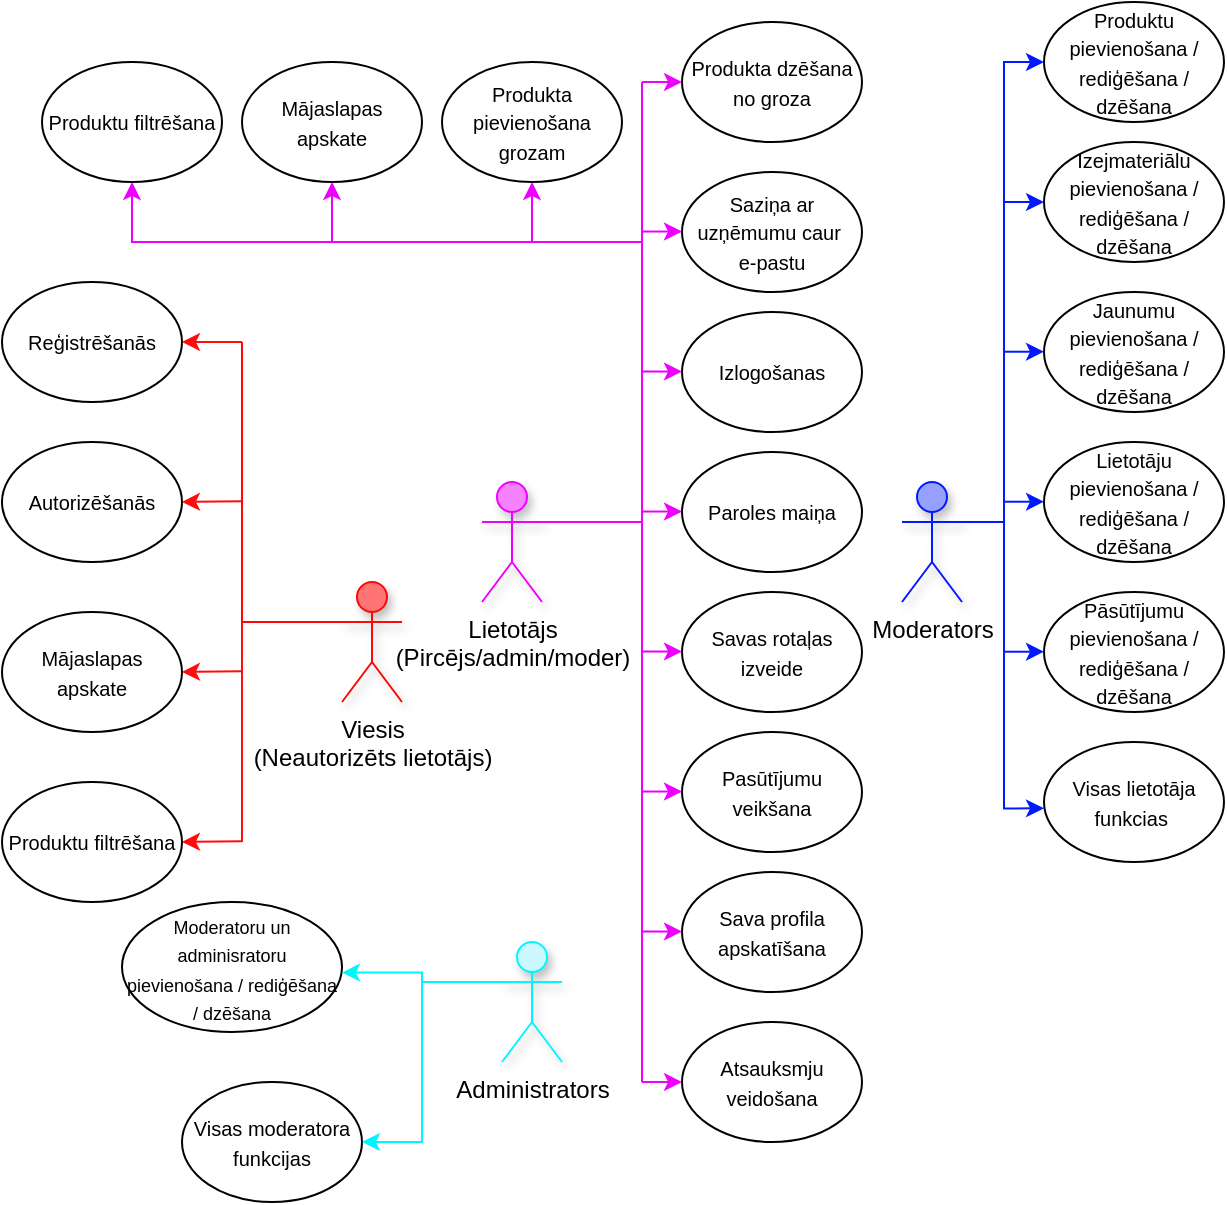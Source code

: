 <mxfile version="26.0.16">
  <diagram name="Page-1" id="Spj4qQBO_DDxFiSNy_sG">
    <mxGraphModel dx="1531" dy="646" grid="1" gridSize="10" guides="1" tooltips="1" connect="1" arrows="1" fold="1" page="1" pageScale="1" pageWidth="827" pageHeight="1169" math="0" shadow="0">
      <root>
        <mxCell id="0" />
        <mxCell id="1" parent="0" />
        <mxCell id="gBRd6JhXrA4OB7XMoL9r-1" value="Viesis&lt;div&gt;(Neautorizēts lietotājs)&lt;/div&gt;" style="shape=umlActor;verticalLabelPosition=bottom;verticalAlign=top;html=1;outlineConnect=0;strokeColor=#FF0707;shadow=1;gradientColor=none;fillColor=#FF7575;" vertex="1" parent="1">
          <mxGeometry x="90" y="460" width="30" height="60" as="geometry" />
        </mxCell>
        <mxCell id="gBRd6JhXrA4OB7XMoL9r-4" value="&lt;font style=&quot;font-size: 10px;&quot;&gt;Reģistrēšanās&lt;/font&gt;" style="ellipse;whiteSpace=wrap;html=1;" vertex="1" parent="1">
          <mxGeometry x="-80" y="310" width="90" height="60" as="geometry" />
        </mxCell>
        <mxCell id="gBRd6JhXrA4OB7XMoL9r-7" value="&lt;font style=&quot;font-size: 10px;&quot;&gt;Mājaslapas apskate&lt;/font&gt;" style="ellipse;whiteSpace=wrap;html=1;" vertex="1" parent="1">
          <mxGeometry x="-80" y="475" width="90" height="60" as="geometry" />
        </mxCell>
        <mxCell id="gBRd6JhXrA4OB7XMoL9r-8" value="&lt;font style=&quot;font-size: 10px;&quot;&gt;Autorizēšanās&lt;/font&gt;" style="ellipse;whiteSpace=wrap;html=1;" vertex="1" parent="1">
          <mxGeometry x="-80" y="390" width="90" height="60" as="geometry" />
        </mxCell>
        <mxCell id="gBRd6JhXrA4OB7XMoL9r-11" value="" style="endArrow=none;html=1;rounded=0;entryX=0;entryY=0.333;entryDx=0;entryDy=0;entryPerimeter=0;strokeColor=#FF0505;" edge="1" parent="1" target="gBRd6JhXrA4OB7XMoL9r-1">
          <mxGeometry width="50" height="50" relative="1" as="geometry">
            <mxPoint x="40" y="340" as="sourcePoint" />
            <mxPoint x="200" y="470" as="targetPoint" />
            <Array as="points">
              <mxPoint x="40" y="480" />
            </Array>
          </mxGeometry>
        </mxCell>
        <mxCell id="gBRd6JhXrA4OB7XMoL9r-12" value="" style="endArrow=none;html=1;rounded=0;strokeColor=#FF0F0F;" edge="1" parent="1">
          <mxGeometry width="50" height="50" relative="1" as="geometry">
            <mxPoint x="40" y="590" as="sourcePoint" />
            <mxPoint x="40" y="480" as="targetPoint" />
          </mxGeometry>
        </mxCell>
        <mxCell id="gBRd6JhXrA4OB7XMoL9r-13" value="&lt;font style=&quot;font-size: 10px;&quot;&gt;Produktu filtrēšana&lt;/font&gt;" style="ellipse;whiteSpace=wrap;html=1;" vertex="1" parent="1">
          <mxGeometry x="-80" y="560" width="90" height="60" as="geometry" />
        </mxCell>
        <mxCell id="gBRd6JhXrA4OB7XMoL9r-15" value="" style="endArrow=classic;html=1;rounded=0;entryX=1;entryY=0.5;entryDx=0;entryDy=0;strokeColor=#FF0C0C;" edge="1" parent="1" target="gBRd6JhXrA4OB7XMoL9r-4">
          <mxGeometry width="50" height="50" relative="1" as="geometry">
            <mxPoint x="40" y="340" as="sourcePoint" />
            <mxPoint x="190" y="500" as="targetPoint" />
          </mxGeometry>
        </mxCell>
        <mxCell id="gBRd6JhXrA4OB7XMoL9r-16" value="" style="endArrow=classic;html=1;rounded=0;entryX=1;entryY=0.5;entryDx=0;entryDy=0;strokeColor=#FF0C0C;" edge="1" parent="1" target="gBRd6JhXrA4OB7XMoL9r-8">
          <mxGeometry width="50" height="50" relative="1" as="geometry">
            <mxPoint x="40" y="419.66" as="sourcePoint" />
            <mxPoint x="10" y="419.66" as="targetPoint" />
          </mxGeometry>
        </mxCell>
        <mxCell id="gBRd6JhXrA4OB7XMoL9r-17" value="" style="endArrow=classic;html=1;rounded=0;entryX=1;entryY=0.5;entryDx=0;entryDy=0;strokeColor=#FF0C0C;" edge="1" parent="1" target="gBRd6JhXrA4OB7XMoL9r-7">
          <mxGeometry width="50" height="50" relative="1" as="geometry">
            <mxPoint x="40" y="504.66" as="sourcePoint" />
            <mxPoint x="10" y="504.66" as="targetPoint" />
          </mxGeometry>
        </mxCell>
        <mxCell id="gBRd6JhXrA4OB7XMoL9r-18" value="" style="endArrow=classic;html=1;rounded=0;entryX=1;entryY=0.5;entryDx=0;entryDy=0;strokeColor=#FF0C0C;" edge="1" parent="1" target="gBRd6JhXrA4OB7XMoL9r-13">
          <mxGeometry width="50" height="50" relative="1" as="geometry">
            <mxPoint x="40" y="589.66" as="sourcePoint" />
            <mxPoint x="10" y="589.66" as="targetPoint" />
          </mxGeometry>
        </mxCell>
        <mxCell id="gBRd6JhXrA4OB7XMoL9r-20" value="Lietotājs&lt;div&gt;(Pircējs/admin/moder)&lt;/div&gt;" style="shape=umlActor;verticalLabelPosition=bottom;verticalAlign=top;html=1;outlineConnect=0;strokeColor=#EE00FF;shadow=1;gradientColor=none;fillColor=#F682FF;" vertex="1" parent="1">
          <mxGeometry x="160" y="410" width="30" height="60" as="geometry" />
        </mxCell>
        <mxCell id="gBRd6JhXrA4OB7XMoL9r-23" value="&lt;font style=&quot;font-size: 10px;&quot;&gt;Mājaslapas apskate&lt;/font&gt;" style="ellipse;whiteSpace=wrap;html=1;" vertex="1" parent="1">
          <mxGeometry x="40" y="200" width="90" height="60" as="geometry" />
        </mxCell>
        <mxCell id="gBRd6JhXrA4OB7XMoL9r-24" value="&lt;font style=&quot;font-size: 10px;&quot;&gt;Produktu filtrēšana&lt;/font&gt;" style="ellipse;whiteSpace=wrap;html=1;" vertex="1" parent="1">
          <mxGeometry x="-60" y="200" width="90" height="60" as="geometry" />
        </mxCell>
        <mxCell id="gBRd6JhXrA4OB7XMoL9r-25" value="&lt;font style=&quot;font-size: 10px;&quot;&gt;Produkta pievienošana grozam&lt;/font&gt;" style="ellipse;whiteSpace=wrap;html=1;" vertex="1" parent="1">
          <mxGeometry x="140" y="200" width="90" height="60" as="geometry" />
        </mxCell>
        <mxCell id="gBRd6JhXrA4OB7XMoL9r-26" value="&lt;span style=&quot;font-size: 10px;&quot;&gt;Saziņa ar uzņēmumu caur&amp;nbsp;&lt;/span&gt;&lt;div&gt;&lt;span style=&quot;font-size: 10px;&quot;&gt;e-pastu&lt;/span&gt;&lt;/div&gt;" style="ellipse;whiteSpace=wrap;html=1;" vertex="1" parent="1">
          <mxGeometry x="260" y="255" width="90" height="60" as="geometry" />
        </mxCell>
        <mxCell id="gBRd6JhXrA4OB7XMoL9r-27" value="&lt;font style=&quot;font-size: 10px;&quot;&gt;Izlogošanas&lt;/font&gt;" style="ellipse;whiteSpace=wrap;html=1;" vertex="1" parent="1">
          <mxGeometry x="260" y="325" width="90" height="60" as="geometry" />
        </mxCell>
        <mxCell id="gBRd6JhXrA4OB7XMoL9r-28" value="&lt;font style=&quot;font-size: 10px;&quot;&gt;Paroles maiņa&lt;/font&gt;" style="ellipse;whiteSpace=wrap;html=1;" vertex="1" parent="1">
          <mxGeometry x="260" y="395" width="90" height="60" as="geometry" />
        </mxCell>
        <mxCell id="gBRd6JhXrA4OB7XMoL9r-29" value="&lt;font style=&quot;font-size: 10px;&quot;&gt;Savas rotaļas izveide&lt;/font&gt;" style="ellipse;whiteSpace=wrap;html=1;" vertex="1" parent="1">
          <mxGeometry x="260" y="465" width="90" height="60" as="geometry" />
        </mxCell>
        <mxCell id="gBRd6JhXrA4OB7XMoL9r-30" value="&lt;font style=&quot;font-size: 10px;&quot;&gt;Pasūtījumu veikšana&lt;/font&gt;" style="ellipse;whiteSpace=wrap;html=1;" vertex="1" parent="1">
          <mxGeometry x="260" y="535" width="90" height="60" as="geometry" />
        </mxCell>
        <mxCell id="gBRd6JhXrA4OB7XMoL9r-31" value="&lt;font style=&quot;font-size: 10px;&quot;&gt;Sava profila apskatīšana&lt;/font&gt;" style="ellipse;whiteSpace=wrap;html=1;" vertex="1" parent="1">
          <mxGeometry x="260" y="605" width="90" height="60" as="geometry" />
        </mxCell>
        <mxCell id="gBRd6JhXrA4OB7XMoL9r-33" value="&lt;font style=&quot;font-size: 10px;&quot;&gt;Atsauksmju veidošana&lt;/font&gt;" style="ellipse;whiteSpace=wrap;html=1;" vertex="1" parent="1">
          <mxGeometry x="260" y="680" width="90" height="60" as="geometry" />
        </mxCell>
        <mxCell id="gBRd6JhXrA4OB7XMoL9r-34" value="&lt;font style=&quot;font-size: 10px;&quot;&gt;Produkta dzēšana no groza&lt;/font&gt;" style="ellipse;whiteSpace=wrap;html=1;" vertex="1" parent="1">
          <mxGeometry x="260" y="180" width="90" height="60" as="geometry" />
        </mxCell>
        <mxCell id="gBRd6JhXrA4OB7XMoL9r-35" value="" style="endArrow=none;html=1;rounded=0;strokeColor=#EE00FF;entryX=1;entryY=0.333;entryDx=0;entryDy=0;entryPerimeter=0;edgeStyle=orthogonalEdgeStyle;" edge="1" parent="1" target="gBRd6JhXrA4OB7XMoL9r-20">
          <mxGeometry width="50" height="50" relative="1" as="geometry">
            <mxPoint x="240" y="210" as="sourcePoint" />
            <mxPoint x="200" y="430" as="targetPoint" />
            <Array as="points">
              <mxPoint x="240" y="430" />
            </Array>
          </mxGeometry>
        </mxCell>
        <mxCell id="gBRd6JhXrA4OB7XMoL9r-36" value="" style="endArrow=none;html=1;rounded=0;strokeColor=#EE00FF;" edge="1" parent="1">
          <mxGeometry width="50" height="50" relative="1" as="geometry">
            <mxPoint x="240" y="430" as="sourcePoint" />
            <mxPoint x="240" y="710" as="targetPoint" />
            <Array as="points">
              <mxPoint x="240" y="685" />
            </Array>
          </mxGeometry>
        </mxCell>
        <mxCell id="gBRd6JhXrA4OB7XMoL9r-38" value="" style="endArrow=classic;html=1;rounded=0;strokeColor=#EE00FF;entryX=0;entryY=0.5;entryDx=0;entryDy=0;" edge="1" parent="1" target="gBRd6JhXrA4OB7XMoL9r-34">
          <mxGeometry width="50" height="50" relative="1" as="geometry">
            <mxPoint x="240" y="210" as="sourcePoint" />
            <mxPoint x="200" y="250" as="targetPoint" />
            <Array as="points" />
          </mxGeometry>
        </mxCell>
        <mxCell id="gBRd6JhXrA4OB7XMoL9r-48" value="" style="endArrow=classic;html=1;rounded=0;strokeColor=#EE00FF;entryX=0;entryY=0.5;entryDx=0;entryDy=0;" edge="1" parent="1">
          <mxGeometry width="50" height="50" relative="1" as="geometry">
            <mxPoint x="240" y="284.76" as="sourcePoint" />
            <mxPoint x="260" y="284.76" as="targetPoint" />
            <Array as="points" />
          </mxGeometry>
        </mxCell>
        <mxCell id="gBRd6JhXrA4OB7XMoL9r-49" value="" style="endArrow=classic;html=1;rounded=0;strokeColor=#EE00FF;entryX=0;entryY=0.5;entryDx=0;entryDy=0;" edge="1" parent="1">
          <mxGeometry width="50" height="50" relative="1" as="geometry">
            <mxPoint x="240" y="354.76" as="sourcePoint" />
            <mxPoint x="260" y="354.76" as="targetPoint" />
            <Array as="points" />
          </mxGeometry>
        </mxCell>
        <mxCell id="gBRd6JhXrA4OB7XMoL9r-50" value="" style="endArrow=classic;html=1;rounded=0;strokeColor=#EE00FF;entryX=0;entryY=0.5;entryDx=0;entryDy=0;" edge="1" parent="1">
          <mxGeometry width="50" height="50" relative="1" as="geometry">
            <mxPoint x="240" y="710" as="sourcePoint" />
            <mxPoint x="260" y="710" as="targetPoint" />
            <Array as="points" />
          </mxGeometry>
        </mxCell>
        <mxCell id="gBRd6JhXrA4OB7XMoL9r-51" value="" style="endArrow=classic;html=1;rounded=0;strokeColor=#EE00FF;entryX=0;entryY=0.5;entryDx=0;entryDy=0;" edge="1" parent="1">
          <mxGeometry width="50" height="50" relative="1" as="geometry">
            <mxPoint x="240" y="634.76" as="sourcePoint" />
            <mxPoint x="260" y="634.76" as="targetPoint" />
            <Array as="points" />
          </mxGeometry>
        </mxCell>
        <mxCell id="gBRd6JhXrA4OB7XMoL9r-52" value="" style="endArrow=classic;html=1;rounded=0;strokeColor=#EE00FF;entryX=0;entryY=0.5;entryDx=0;entryDy=0;" edge="1" parent="1">
          <mxGeometry width="50" height="50" relative="1" as="geometry">
            <mxPoint x="240" y="564.76" as="sourcePoint" />
            <mxPoint x="260" y="564.76" as="targetPoint" />
            <Array as="points" />
          </mxGeometry>
        </mxCell>
        <mxCell id="gBRd6JhXrA4OB7XMoL9r-53" value="" style="endArrow=classic;html=1;rounded=0;strokeColor=#EE00FF;entryX=0;entryY=0.5;entryDx=0;entryDy=0;" edge="1" parent="1">
          <mxGeometry width="50" height="50" relative="1" as="geometry">
            <mxPoint x="240" y="494.76" as="sourcePoint" />
            <mxPoint x="260" y="494.76" as="targetPoint" />
            <Array as="points" />
          </mxGeometry>
        </mxCell>
        <mxCell id="gBRd6JhXrA4OB7XMoL9r-54" value="" style="endArrow=classic;html=1;rounded=0;strokeColor=#EE00FF;entryX=0;entryY=0.5;entryDx=0;entryDy=0;" edge="1" parent="1">
          <mxGeometry width="50" height="50" relative="1" as="geometry">
            <mxPoint x="240" y="424.76" as="sourcePoint" />
            <mxPoint x="260" y="424.76" as="targetPoint" />
            <Array as="points" />
          </mxGeometry>
        </mxCell>
        <mxCell id="gBRd6JhXrA4OB7XMoL9r-55" value="" style="endArrow=classic;html=1;rounded=0;strokeColor=#EE00FF;exitX=0.5;exitY=1;exitDx=0;exitDy=0;endFill=1;entryX=0.5;entryY=1;entryDx=0;entryDy=0;" edge="1" parent="1" source="gBRd6JhXrA4OB7XMoL9r-24" target="gBRd6JhXrA4OB7XMoL9r-24">
          <mxGeometry width="50" height="50" relative="1" as="geometry">
            <mxPoint x="-70" y="170" as="sourcePoint" />
            <mxPoint x="230" y="170" as="targetPoint" />
          </mxGeometry>
        </mxCell>
        <mxCell id="gBRd6JhXrA4OB7XMoL9r-60" value="" style="endArrow=classic;html=1;rounded=0;entryX=0.5;entryY=1;entryDx=0;entryDy=0;strokeColor=#EE00FF;" edge="1" parent="1" target="gBRd6JhXrA4OB7XMoL9r-24">
          <mxGeometry width="50" height="50" relative="1" as="geometry">
            <mxPoint x="240" y="290" as="sourcePoint" />
            <mxPoint x="180" y="340" as="targetPoint" />
            <Array as="points">
              <mxPoint x="-15" y="290" />
            </Array>
          </mxGeometry>
        </mxCell>
        <mxCell id="gBRd6JhXrA4OB7XMoL9r-61" value="" style="endArrow=classic;html=1;rounded=0;strokeColor=#EE00FF;entryX=0.5;entryY=1;entryDx=0;entryDy=0;" edge="1" parent="1" target="gBRd6JhXrA4OB7XMoL9r-23">
          <mxGeometry width="50" height="50" relative="1" as="geometry">
            <mxPoint x="85" y="290" as="sourcePoint" />
            <mxPoint x="60" y="285" as="targetPoint" />
          </mxGeometry>
        </mxCell>
        <mxCell id="gBRd6JhXrA4OB7XMoL9r-62" value="" style="endArrow=classic;html=1;rounded=0;strokeColor=#EE00FF;entryX=0.5;entryY=1;entryDx=0;entryDy=0;" edge="1" parent="1" target="gBRd6JhXrA4OB7XMoL9r-25">
          <mxGeometry width="50" height="50" relative="1" as="geometry">
            <mxPoint x="185" y="290" as="sourcePoint" />
            <mxPoint x="75" y="270" as="targetPoint" />
          </mxGeometry>
        </mxCell>
        <mxCell id="gBRd6JhXrA4OB7XMoL9r-63" value="Administrators" style="shape=umlActor;verticalLabelPosition=bottom;verticalAlign=top;html=1;outlineConnect=0;strokeColor=#00F6FF;shadow=1;gradientColor=none;fillColor=#CCF9FF;" vertex="1" parent="1">
          <mxGeometry x="170" y="640" width="30" height="60" as="geometry" />
        </mxCell>
        <mxCell id="gBRd6JhXrA4OB7XMoL9r-64" value="&lt;span style=&quot;font-size: 10px;&quot;&gt;Produktu pievienošana / rediģēšana / dzēšana&lt;/span&gt;" style="ellipse;whiteSpace=wrap;html=1;" vertex="1" parent="1">
          <mxGeometry x="441" y="170" width="90" height="60" as="geometry" />
        </mxCell>
        <mxCell id="gBRd6JhXrA4OB7XMoL9r-65" value="&lt;span style=&quot;font-size: 10px;&quot;&gt;Izejmateriālu pievienošana / rediģēšana / dzēšana&lt;/span&gt;" style="ellipse;whiteSpace=wrap;html=1;" vertex="1" parent="1">
          <mxGeometry x="441" y="240" width="90" height="60" as="geometry" />
        </mxCell>
        <mxCell id="gBRd6JhXrA4OB7XMoL9r-66" value="&lt;span style=&quot;font-size: 10px;&quot;&gt;Jaunumu pievienošana / rediģēšana / dzēšana&lt;/span&gt;" style="ellipse;whiteSpace=wrap;html=1;" vertex="1" parent="1">
          <mxGeometry x="441" y="315" width="90" height="60" as="geometry" />
        </mxCell>
        <mxCell id="gBRd6JhXrA4OB7XMoL9r-67" value="&lt;span style=&quot;font-size: 10px;&quot;&gt;Lietotāju pievienošana / rediģēšana / dzēšana&lt;/span&gt;" style="ellipse;whiteSpace=wrap;html=1;" vertex="1" parent="1">
          <mxGeometry x="441" y="390" width="90" height="60" as="geometry" />
        </mxCell>
        <mxCell id="gBRd6JhXrA4OB7XMoL9r-68" value="&lt;font style=&quot;font-size: 9px;&quot;&gt;Moderatoru un adminisratoru pievienošana / rediģēšana / dzēšana&lt;/font&gt;" style="ellipse;whiteSpace=wrap;html=1;" vertex="1" parent="1">
          <mxGeometry x="-20" y="620" width="110" height="65" as="geometry" />
        </mxCell>
        <mxCell id="gBRd6JhXrA4OB7XMoL9r-69" value="&lt;font style=&quot;font-size: 10px;&quot;&gt;Visas moderatora funkcijas&lt;/font&gt;" style="ellipse;whiteSpace=wrap;html=1;" vertex="1" parent="1">
          <mxGeometry x="10" y="710" width="90" height="60" as="geometry" />
        </mxCell>
        <mxCell id="gBRd6JhXrA4OB7XMoL9r-70" style="edgeStyle=orthogonalEdgeStyle;rounded=0;orthogonalLoop=1;jettySize=auto;html=1;exitX=0;exitY=0.333;exitDx=0;exitDy=0;exitPerimeter=0;entryX=1;entryY=0.543;entryDx=0;entryDy=0;entryPerimeter=0;strokeColor=#00F6FF;" edge="1" parent="1" source="gBRd6JhXrA4OB7XMoL9r-63" target="gBRd6JhXrA4OB7XMoL9r-68">
          <mxGeometry relative="1" as="geometry">
            <Array as="points">
              <mxPoint x="130" y="660" />
              <mxPoint x="130" y="655" />
            </Array>
          </mxGeometry>
        </mxCell>
        <mxCell id="gBRd6JhXrA4OB7XMoL9r-71" value="" style="endArrow=classic;html=1;rounded=0;entryX=1;entryY=0.5;entryDx=0;entryDy=0;strokeColor=#00F6FF;" edge="1" parent="1" target="gBRd6JhXrA4OB7XMoL9r-69">
          <mxGeometry width="50" height="50" relative="1" as="geometry">
            <mxPoint x="130" y="660" as="sourcePoint" />
            <mxPoint x="170" y="660" as="targetPoint" />
            <Array as="points">
              <mxPoint x="130" y="740" />
            </Array>
          </mxGeometry>
        </mxCell>
        <mxCell id="gBRd6JhXrA4OB7XMoL9r-75" style="edgeStyle=orthogonalEdgeStyle;rounded=0;orthogonalLoop=1;jettySize=auto;html=1;strokeColor=#0019FF;exitX=1;exitY=0.333;exitDx=0;exitDy=0;exitPerimeter=0;entryX=0;entryY=0.5;entryDx=0;entryDy=0;" edge="1" parent="1" source="gBRd6JhXrA4OB7XMoL9r-72" target="gBRd6JhXrA4OB7XMoL9r-64">
          <mxGeometry relative="1" as="geometry">
            <mxPoint x="401" y="430" as="sourcePoint" />
            <mxPoint x="361" y="240" as="targetPoint" />
            <Array as="points">
              <mxPoint x="421" y="430" />
              <mxPoint x="421" y="200" />
            </Array>
          </mxGeometry>
        </mxCell>
        <mxCell id="gBRd6JhXrA4OB7XMoL9r-72" value="Moderators&lt;div&gt;&lt;br&gt;&lt;/div&gt;" style="shape=umlActor;verticalLabelPosition=bottom;verticalAlign=top;html=1;outlineConnect=0;strokeColor=#0019FF;shadow=1;gradientColor=none;fillColor=#96A0FF;" vertex="1" parent="1">
          <mxGeometry x="370" y="410" width="30" height="60" as="geometry" />
        </mxCell>
        <mxCell id="gBRd6JhXrA4OB7XMoL9r-73" value="&lt;span style=&quot;font-size: 10px;&quot;&gt;Pāsūtījumu pievienošana / rediģēšana / dzēšana&lt;/span&gt;" style="ellipse;whiteSpace=wrap;html=1;" vertex="1" parent="1">
          <mxGeometry x="441" y="465" width="90" height="60" as="geometry" />
        </mxCell>
        <mxCell id="gBRd6JhXrA4OB7XMoL9r-74" value="&lt;span style=&quot;font-size: 10px;&quot;&gt;Visas lietotāja funkcias&amp;nbsp;&lt;/span&gt;" style="ellipse;whiteSpace=wrap;html=1;" vertex="1" parent="1">
          <mxGeometry x="441" y="540" width="90" height="60" as="geometry" />
        </mxCell>
        <mxCell id="gBRd6JhXrA4OB7XMoL9r-87" style="edgeStyle=orthogonalEdgeStyle;rounded=0;orthogonalLoop=1;jettySize=auto;html=1;entryX=0;entryY=0.553;entryDx=0;entryDy=0;entryPerimeter=0;strokeColor=#0019FF;" edge="1" parent="1" source="gBRd6JhXrA4OB7XMoL9r-72" target="gBRd6JhXrA4OB7XMoL9r-74">
          <mxGeometry relative="1" as="geometry">
            <Array as="points">
              <mxPoint x="421" y="430" />
              <mxPoint x="421" y="573" />
            </Array>
          </mxGeometry>
        </mxCell>
        <mxCell id="gBRd6JhXrA4OB7XMoL9r-88" value="" style="endArrow=classic;html=1;rounded=0;strokeColor=#0019FF;entryX=0;entryY=0.5;entryDx=0;entryDy=0;" edge="1" parent="1" target="gBRd6JhXrA4OB7XMoL9r-65">
          <mxGeometry width="50" height="50" relative="1" as="geometry">
            <mxPoint x="421" y="270" as="sourcePoint" />
            <mxPoint x="581" y="390" as="targetPoint" />
          </mxGeometry>
        </mxCell>
        <mxCell id="gBRd6JhXrA4OB7XMoL9r-89" value="" style="endArrow=classic;html=1;rounded=0;strokeColor=#0019FF;entryX=0;entryY=0.5;entryDx=0;entryDy=0;" edge="1" parent="1">
          <mxGeometry width="50" height="50" relative="1" as="geometry">
            <mxPoint x="421" y="344.86" as="sourcePoint" />
            <mxPoint x="441" y="344.86" as="targetPoint" />
          </mxGeometry>
        </mxCell>
        <mxCell id="gBRd6JhXrA4OB7XMoL9r-90" value="" style="endArrow=classic;html=1;rounded=0;strokeColor=#0019FF;entryX=0;entryY=0.5;entryDx=0;entryDy=0;" edge="1" parent="1">
          <mxGeometry width="50" height="50" relative="1" as="geometry">
            <mxPoint x="421" y="419.86" as="sourcePoint" />
            <mxPoint x="441" y="419.86" as="targetPoint" />
          </mxGeometry>
        </mxCell>
        <mxCell id="gBRd6JhXrA4OB7XMoL9r-91" value="" style="endArrow=classic;html=1;rounded=0;strokeColor=#0019FF;entryX=0;entryY=0.5;entryDx=0;entryDy=0;" edge="1" parent="1">
          <mxGeometry width="50" height="50" relative="1" as="geometry">
            <mxPoint x="421" y="494.86" as="sourcePoint" />
            <mxPoint x="441" y="494.86" as="targetPoint" />
          </mxGeometry>
        </mxCell>
      </root>
    </mxGraphModel>
  </diagram>
</mxfile>
